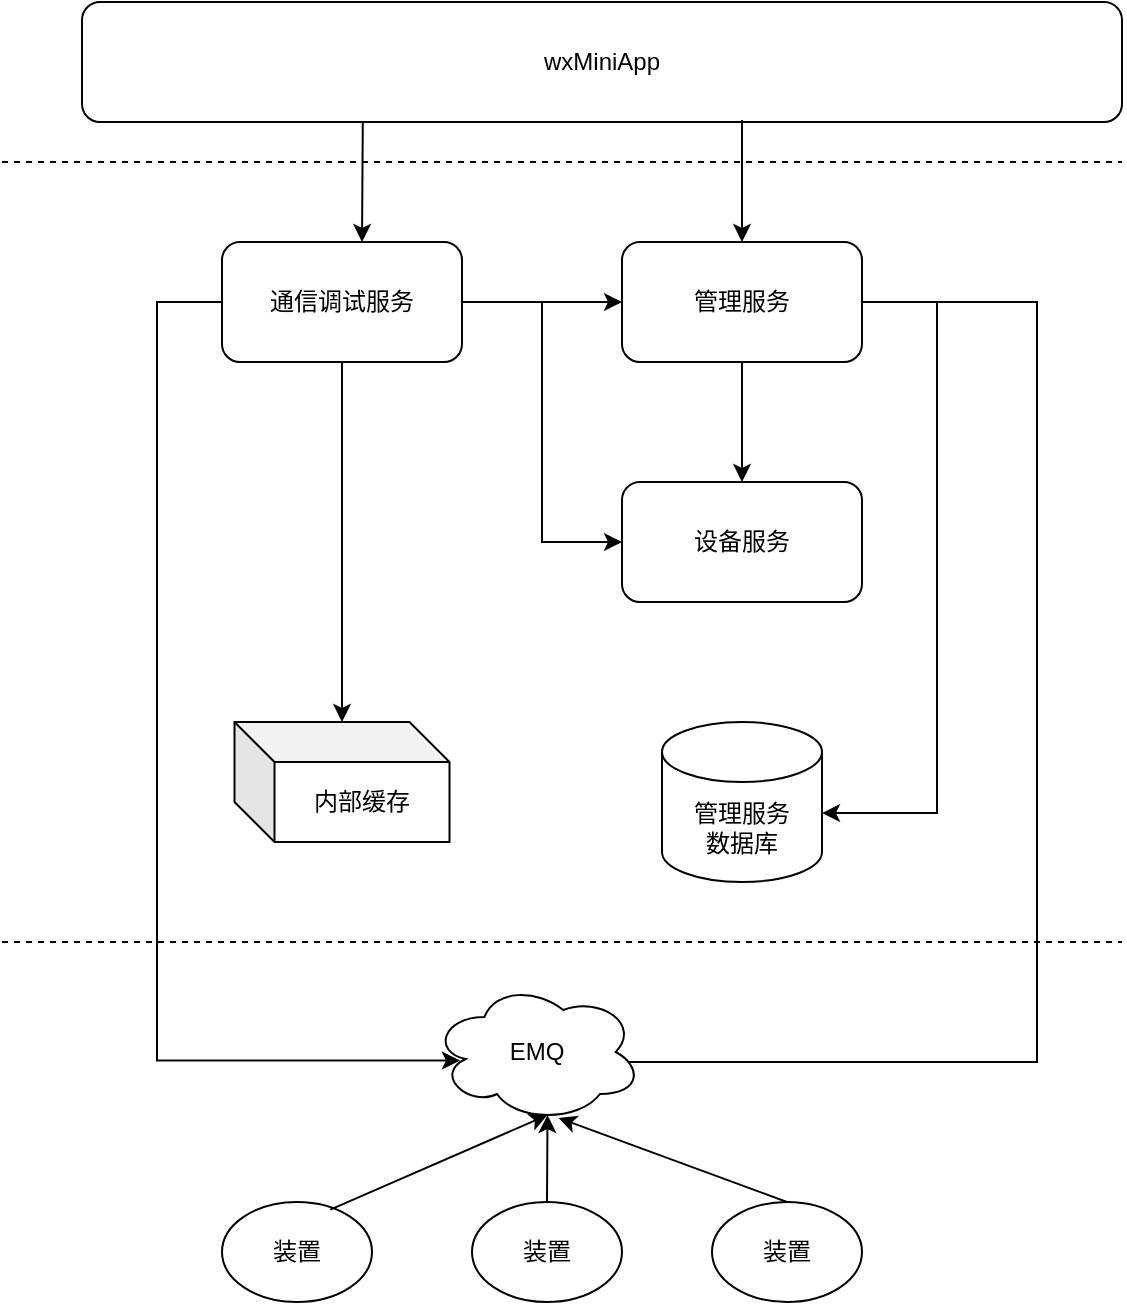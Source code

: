 <mxfile version="14.2.4" type="github">
  <diagram id="bD0QWK6CT8B8SLsxRT8G" name="Page-1">
    <mxGraphModel dx="1673" dy="895" grid="1" gridSize="10" guides="1" tooltips="1" connect="1" arrows="1" fold="1" page="1" pageScale="1" pageWidth="827" pageHeight="1169" math="0" shadow="0">
      <root>
        <mxCell id="0" />
        <mxCell id="1" parent="0" />
        <mxCell id="f1y5AYIvf9ieyhZj-kux-1" value="wxMiniApp" style="rounded=1;whiteSpace=wrap;html=1;" parent="1" vertex="1">
          <mxGeometry x="160" y="80" width="520" height="60" as="geometry" />
        </mxCell>
        <mxCell id="f1y5AYIvf9ieyhZj-kux-3" value="" style="endArrow=none;dashed=1;html=1;" parent="1" edge="1">
          <mxGeometry width="50" height="50" relative="1" as="geometry">
            <mxPoint x="120" y="160" as="sourcePoint" />
            <mxPoint x="680" y="160" as="targetPoint" />
          </mxGeometry>
        </mxCell>
        <mxCell id="f1y5AYIvf9ieyhZj-kux-16" style="edgeStyle=orthogonalEdgeStyle;rounded=0;orthogonalLoop=1;jettySize=auto;html=1;exitX=1;exitY=0.5;exitDx=0;exitDy=0;entryX=0;entryY=0.5;entryDx=0;entryDy=0;" parent="1" source="f1y5AYIvf9ieyhZj-kux-5" target="f1y5AYIvf9ieyhZj-kux-6" edge="1">
          <mxGeometry relative="1" as="geometry" />
        </mxCell>
        <mxCell id="f1y5AYIvf9ieyhZj-kux-17" style="edgeStyle=orthogonalEdgeStyle;rounded=0;orthogonalLoop=1;jettySize=auto;html=1;entryX=0;entryY=0.5;entryDx=0;entryDy=0;" parent="1" source="f1y5AYIvf9ieyhZj-kux-5" target="f1y5AYIvf9ieyhZj-kux-7" edge="1">
          <mxGeometry relative="1" as="geometry" />
        </mxCell>
        <mxCell id="f1y5AYIvf9ieyhZj-kux-19" style="edgeStyle=orthogonalEdgeStyle;rounded=0;orthogonalLoop=1;jettySize=auto;html=1;exitX=0.5;exitY=1;exitDx=0;exitDy=0;entryX=0.5;entryY=0;entryDx=0;entryDy=0;entryPerimeter=0;" parent="1" source="f1y5AYIvf9ieyhZj-kux-5" edge="1">
          <mxGeometry relative="1" as="geometry">
            <mxPoint x="290" y="440" as="targetPoint" />
          </mxGeometry>
        </mxCell>
        <mxCell id="f1y5AYIvf9ieyhZj-kux-20" style="edgeStyle=orthogonalEdgeStyle;rounded=0;orthogonalLoop=1;jettySize=auto;html=1;entryX=0.133;entryY=0.561;entryDx=0;entryDy=0;entryPerimeter=0;" parent="1" source="f1y5AYIvf9ieyhZj-kux-5" target="f1y5AYIvf9ieyhZj-kux-10" edge="1">
          <mxGeometry relative="1" as="geometry">
            <mxPoint x="290.5" y="570" as="targetPoint" />
            <Array as="points">
              <mxPoint x="197.5" y="230" />
              <mxPoint x="197.5" y="609" />
            </Array>
          </mxGeometry>
        </mxCell>
        <mxCell id="f1y5AYIvf9ieyhZj-kux-5" value="通信调试服务" style="rounded=1;whiteSpace=wrap;html=1;" parent="1" vertex="1">
          <mxGeometry x="230" y="200" width="120" height="60" as="geometry" />
        </mxCell>
        <mxCell id="f1y5AYIvf9ieyhZj-kux-15" style="edgeStyle=orthogonalEdgeStyle;rounded=0;orthogonalLoop=1;jettySize=auto;html=1;exitX=0.5;exitY=1;exitDx=0;exitDy=0;" parent="1" source="f1y5AYIvf9ieyhZj-kux-6" target="f1y5AYIvf9ieyhZj-kux-7" edge="1">
          <mxGeometry relative="1" as="geometry" />
        </mxCell>
        <mxCell id="f1y5AYIvf9ieyhZj-kux-18" style="edgeStyle=orthogonalEdgeStyle;rounded=0;orthogonalLoop=1;jettySize=auto;html=1;entryX=1;entryY=0.569;entryDx=0;entryDy=0;entryPerimeter=0;" parent="1" source="f1y5AYIvf9ieyhZj-kux-6" target="f1y5AYIvf9ieyhZj-kux-9" edge="1">
          <mxGeometry relative="1" as="geometry">
            <Array as="points">
              <mxPoint x="587.5" y="230" />
              <mxPoint x="587.5" y="486" />
            </Array>
          </mxGeometry>
        </mxCell>
        <mxCell id="f1y5AYIvf9ieyhZj-kux-21" style="edgeStyle=orthogonalEdgeStyle;rounded=0;orthogonalLoop=1;jettySize=auto;html=1;entryX=0.875;entryY=0.5;entryDx=0;entryDy=0;entryPerimeter=0;" parent="1" source="f1y5AYIvf9ieyhZj-kux-6" target="f1y5AYIvf9ieyhZj-kux-10" edge="1">
          <mxGeometry relative="1" as="geometry">
            <Array as="points">
              <mxPoint x="637.5" y="230" />
              <mxPoint x="637.5" y="610" />
              <mxPoint x="426.5" y="610" />
            </Array>
          </mxGeometry>
        </mxCell>
        <mxCell id="f1y5AYIvf9ieyhZj-kux-6" value="管理服务" style="rounded=1;whiteSpace=wrap;html=1;" parent="1" vertex="1">
          <mxGeometry x="430" y="200" width="120" height="60" as="geometry" />
        </mxCell>
        <mxCell id="f1y5AYIvf9ieyhZj-kux-7" value="设备服务" style="rounded=1;whiteSpace=wrap;html=1;" parent="1" vertex="1">
          <mxGeometry x="430" y="320" width="120" height="60" as="geometry" />
        </mxCell>
        <mxCell id="f1y5AYIvf9ieyhZj-kux-9" value="管理服务&lt;br&gt;数据库" style="shape=cylinder3;whiteSpace=wrap;html=1;boundedLbl=1;backgroundOutline=1;size=15;" parent="1" vertex="1">
          <mxGeometry x="450" y="440" width="80" height="80" as="geometry" />
        </mxCell>
        <mxCell id="f1y5AYIvf9ieyhZj-kux-10" value="EMQ" style="ellipse;shape=cloud;whiteSpace=wrap;html=1;" parent="1" vertex="1">
          <mxGeometry x="335" y="570" width="105" height="70" as="geometry" />
        </mxCell>
        <mxCell id="f1y5AYIvf9ieyhZj-kux-11" value="装置" style="ellipse;whiteSpace=wrap;html=1;" parent="1" vertex="1">
          <mxGeometry x="230" y="680" width="75" height="50" as="geometry" />
        </mxCell>
        <mxCell id="f1y5AYIvf9ieyhZj-kux-12" value="装置" style="ellipse;whiteSpace=wrap;html=1;" parent="1" vertex="1">
          <mxGeometry x="355" y="680" width="75" height="50" as="geometry" />
        </mxCell>
        <mxCell id="f1y5AYIvf9ieyhZj-kux-13" value="装置" style="ellipse;whiteSpace=wrap;html=1;" parent="1" vertex="1">
          <mxGeometry x="475" y="680" width="75" height="50" as="geometry" />
        </mxCell>
        <mxCell id="f1y5AYIvf9ieyhZj-kux-14" value="" style="endArrow=none;dashed=1;html=1;" parent="1" edge="1">
          <mxGeometry width="50" height="50" relative="1" as="geometry">
            <mxPoint x="120" y="550" as="sourcePoint" />
            <mxPoint x="680" y="550" as="targetPoint" />
          </mxGeometry>
        </mxCell>
        <mxCell id="f1y5AYIvf9ieyhZj-kux-22" value="" style="endArrow=classic;html=1;entryX=0.5;entryY=0;entryDx=0;entryDy=0;" parent="1" target="f1y5AYIvf9ieyhZj-kux-6" edge="1">
          <mxGeometry width="50" height="50" relative="1" as="geometry">
            <mxPoint x="490" y="139" as="sourcePoint" />
            <mxPoint x="160" y="210" as="targetPoint" />
          </mxGeometry>
        </mxCell>
        <mxCell id="f1y5AYIvf9ieyhZj-kux-23" value="" style="endArrow=classic;html=1;exitX=0.27;exitY=1.005;exitDx=0;exitDy=0;exitPerimeter=0;" parent="1" source="f1y5AYIvf9ieyhZj-kux-1" edge="1">
          <mxGeometry width="50" height="50" relative="1" as="geometry">
            <mxPoint x="250" y="250" as="sourcePoint" />
            <mxPoint x="300" y="200" as="targetPoint" />
          </mxGeometry>
        </mxCell>
        <mxCell id="f1y5AYIvf9ieyhZj-kux-24" value="" style="endArrow=classic;html=1;exitX=0.722;exitY=0.077;exitDx=0;exitDy=0;exitPerimeter=0;entryX=0.55;entryY=0.95;entryDx=0;entryDy=0;entryPerimeter=0;" parent="1" source="f1y5AYIvf9ieyhZj-kux-11" target="f1y5AYIvf9ieyhZj-kux-10" edge="1">
          <mxGeometry width="50" height="50" relative="1" as="geometry">
            <mxPoint x="590" y="720" as="sourcePoint" />
            <mxPoint x="640" y="670" as="targetPoint" />
          </mxGeometry>
        </mxCell>
        <mxCell id="f1y5AYIvf9ieyhZj-kux-25" value="" style="endArrow=classic;html=1;exitX=0.5;exitY=0;exitDx=0;exitDy=0;entryX=0.55;entryY=0.95;entryDx=0;entryDy=0;entryPerimeter=0;" parent="1" source="f1y5AYIvf9ieyhZj-kux-12" target="f1y5AYIvf9ieyhZj-kux-10" edge="1">
          <mxGeometry width="50" height="50" relative="1" as="geometry">
            <mxPoint x="360" y="830" as="sourcePoint" />
            <mxPoint x="410" y="780" as="targetPoint" />
          </mxGeometry>
        </mxCell>
        <mxCell id="f1y5AYIvf9ieyhZj-kux-26" value="" style="endArrow=classic;html=1;exitX=0.5;exitY=0;exitDx=0;exitDy=0;entryX=0.603;entryY=0.971;entryDx=0;entryDy=0;entryPerimeter=0;" parent="1" source="f1y5AYIvf9ieyhZj-kux-13" target="f1y5AYIvf9ieyhZj-kux-10" edge="1">
          <mxGeometry width="50" height="50" relative="1" as="geometry">
            <mxPoint x="470" y="820" as="sourcePoint" />
            <mxPoint x="520" y="770" as="targetPoint" />
          </mxGeometry>
        </mxCell>
        <mxCell id="ddZZEgdhLKhOBLnwFKsH-2" value="内部缓存" style="shape=cube;whiteSpace=wrap;html=1;boundedLbl=1;backgroundOutline=1;darkOpacity=0.05;darkOpacity2=0.1;" vertex="1" parent="1">
          <mxGeometry x="236.25" y="440" width="107.5" height="60" as="geometry" />
        </mxCell>
      </root>
    </mxGraphModel>
  </diagram>
</mxfile>

